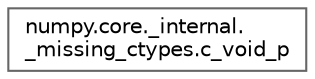 digraph "Graphical Class Hierarchy"
{
 // LATEX_PDF_SIZE
  bgcolor="transparent";
  edge [fontname=Helvetica,fontsize=10,labelfontname=Helvetica,labelfontsize=10];
  node [fontname=Helvetica,fontsize=10,shape=box,height=0.2,width=0.4];
  rankdir="LR";
  Node0 [id="Node000000",label="numpy.core._internal.\l_missing_ctypes.c_void_p",height=0.2,width=0.4,color="grey40", fillcolor="white", style="filled",URL="$d9/d61/classnumpy_1_1core_1_1__internal_1_1__missing__ctypes_1_1c__void__p.html",tooltip=" "];
}
